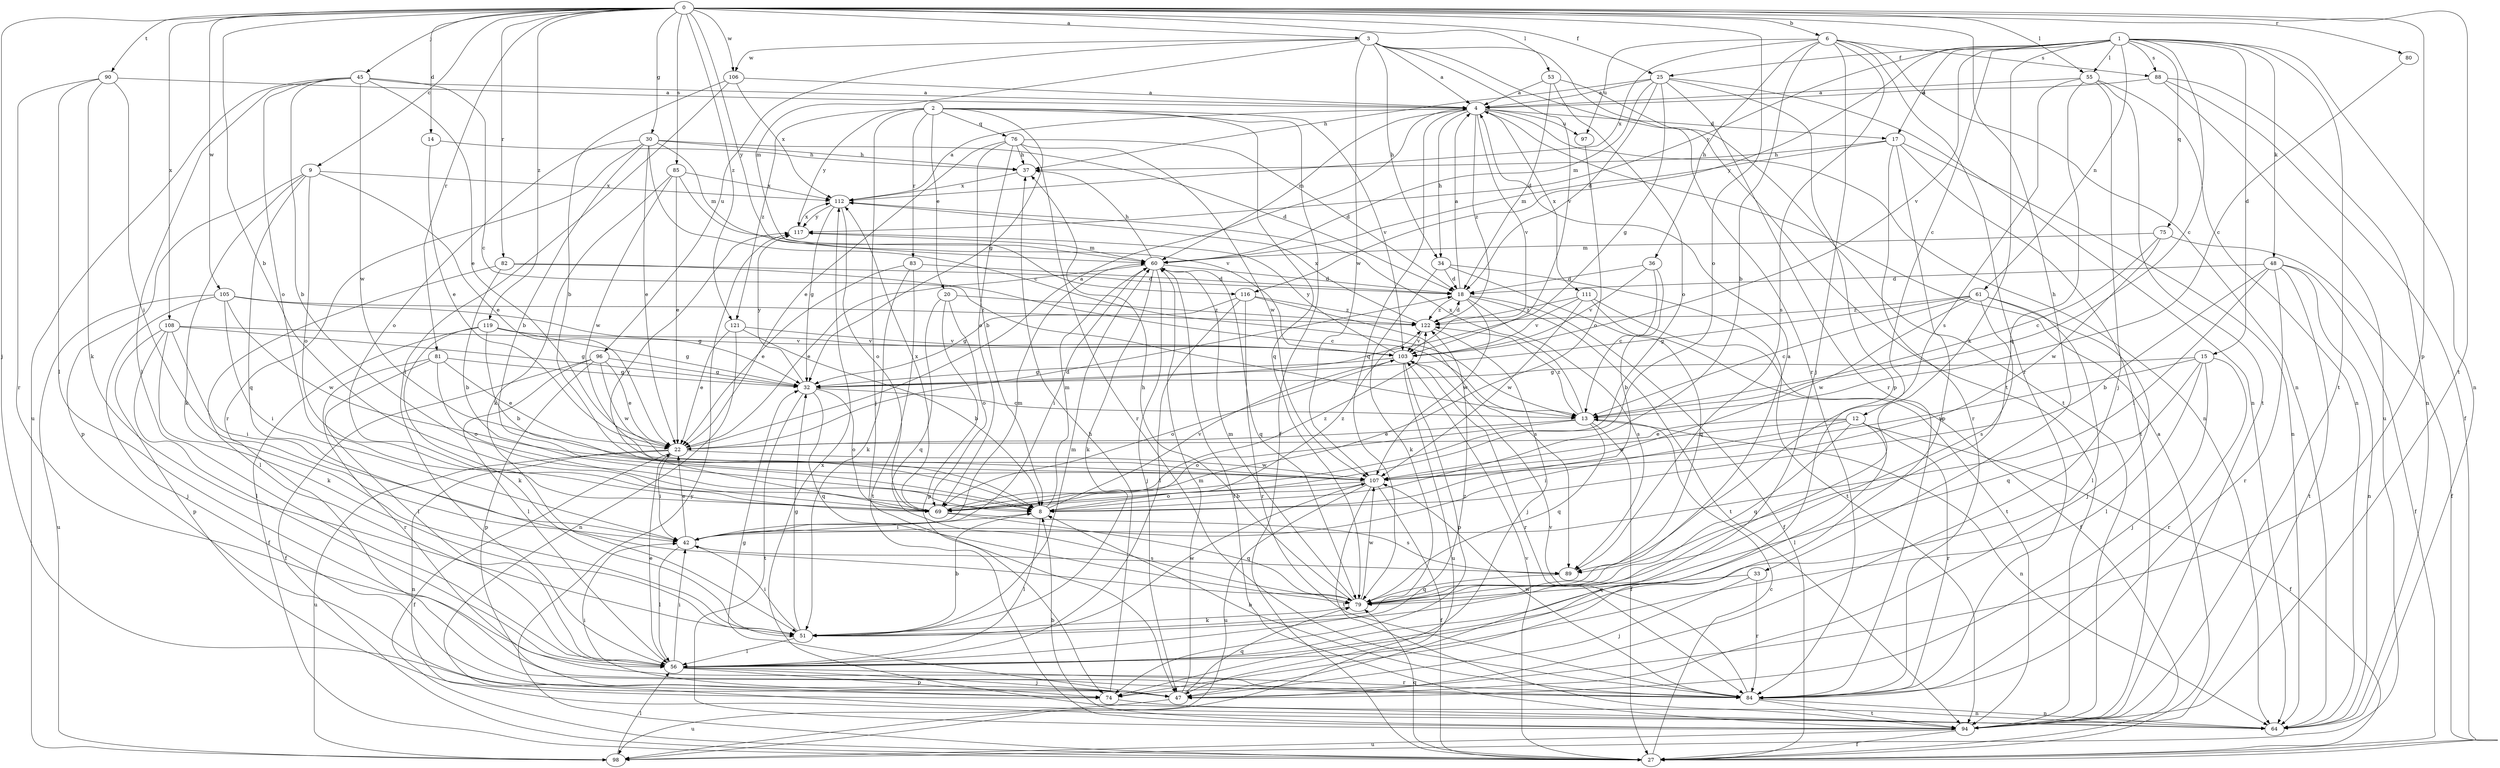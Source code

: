 strict digraph  {
0;
1;
2;
3;
4;
6;
8;
9;
12;
13;
14;
15;
17;
18;
20;
22;
25;
27;
30;
32;
33;
34;
36;
37;
42;
45;
47;
48;
51;
53;
55;
56;
60;
61;
64;
69;
74;
75;
76;
79;
80;
81;
82;
83;
84;
85;
88;
89;
90;
94;
96;
97;
98;
103;
105;
106;
107;
108;
111;
112;
116;
117;
119;
121;
122;
0 -> 3  [label=a];
0 -> 6  [label=b];
0 -> 8  [label=b];
0 -> 9  [label=c];
0 -> 14  [label=d];
0 -> 25  [label=f];
0 -> 30  [label=g];
0 -> 33  [label=h];
0 -> 45  [label=j];
0 -> 47  [label=j];
0 -> 53  [label=l];
0 -> 55  [label=l];
0 -> 69  [label=o];
0 -> 74  [label=p];
0 -> 80  [label=r];
0 -> 81  [label=r];
0 -> 82  [label=r];
0 -> 85  [label=s];
0 -> 90  [label=t];
0 -> 94  [label=t];
0 -> 105  [label=w];
0 -> 106  [label=w];
0 -> 108  [label=x];
0 -> 116  [label=y];
0 -> 119  [label=z];
0 -> 121  [label=z];
1 -> 12  [label=c];
1 -> 13  [label=c];
1 -> 15  [label=d];
1 -> 17  [label=d];
1 -> 25  [label=f];
1 -> 48  [label=k];
1 -> 51  [label=k];
1 -> 55  [label=l];
1 -> 61  [label=n];
1 -> 64  [label=n];
1 -> 75  [label=q];
1 -> 88  [label=s];
1 -> 94  [label=t];
1 -> 103  [label=v];
1 -> 116  [label=y];
1 -> 117  [label=y];
2 -> 20  [label=e];
2 -> 27  [label=f];
2 -> 32  [label=g];
2 -> 47  [label=j];
2 -> 76  [label=q];
2 -> 79  [label=q];
2 -> 83  [label=r];
2 -> 103  [label=v];
2 -> 117  [label=y];
2 -> 121  [label=z];
3 -> 4  [label=a];
3 -> 34  [label=h];
3 -> 60  [label=m];
3 -> 84  [label=r];
3 -> 94  [label=t];
3 -> 96  [label=u];
3 -> 103  [label=v];
3 -> 106  [label=w];
3 -> 107  [label=w];
4 -> 17  [label=d];
4 -> 34  [label=h];
4 -> 60  [label=m];
4 -> 64  [label=n];
4 -> 79  [label=q];
4 -> 97  [label=u];
4 -> 103  [label=v];
4 -> 111  [label=x];
4 -> 122  [label=z];
6 -> 8  [label=b];
6 -> 36  [label=h];
6 -> 47  [label=j];
6 -> 64  [label=n];
6 -> 84  [label=r];
6 -> 88  [label=s];
6 -> 89  [label=s];
6 -> 97  [label=u];
6 -> 112  [label=x];
8 -> 42  [label=i];
8 -> 56  [label=l];
8 -> 60  [label=m];
8 -> 103  [label=v];
8 -> 122  [label=z];
9 -> 22  [label=e];
9 -> 51  [label=k];
9 -> 69  [label=o];
9 -> 74  [label=p];
9 -> 79  [label=q];
9 -> 112  [label=x];
12 -> 22  [label=e];
12 -> 27  [label=f];
12 -> 42  [label=i];
12 -> 56  [label=l];
12 -> 79  [label=q];
12 -> 84  [label=r];
12 -> 107  [label=w];
13 -> 22  [label=e];
13 -> 27  [label=f];
13 -> 64  [label=n];
13 -> 69  [label=o];
13 -> 79  [label=q];
13 -> 112  [label=x];
13 -> 122  [label=z];
14 -> 22  [label=e];
14 -> 37  [label=h];
15 -> 32  [label=g];
15 -> 47  [label=j];
15 -> 56  [label=l];
15 -> 79  [label=q];
15 -> 84  [label=r];
15 -> 107  [label=w];
17 -> 37  [label=h];
17 -> 60  [label=m];
17 -> 64  [label=n];
17 -> 74  [label=p];
17 -> 84  [label=r];
17 -> 94  [label=t];
18 -> 4  [label=a];
18 -> 27  [label=f];
18 -> 89  [label=s];
18 -> 94  [label=t];
18 -> 107  [label=w];
18 -> 122  [label=z];
20 -> 69  [label=o];
20 -> 74  [label=p];
20 -> 79  [label=q];
20 -> 122  [label=z];
22 -> 4  [label=a];
22 -> 18  [label=d];
22 -> 27  [label=f];
22 -> 42  [label=i];
22 -> 64  [label=n];
22 -> 98  [label=u];
22 -> 107  [label=w];
25 -> 4  [label=a];
25 -> 18  [label=d];
25 -> 32  [label=g];
25 -> 37  [label=h];
25 -> 60  [label=m];
25 -> 64  [label=n];
25 -> 74  [label=p];
25 -> 84  [label=r];
27 -> 4  [label=a];
27 -> 13  [label=c];
27 -> 79  [label=q];
27 -> 103  [label=v];
27 -> 117  [label=y];
30 -> 8  [label=b];
30 -> 13  [label=c];
30 -> 18  [label=d];
30 -> 22  [label=e];
30 -> 37  [label=h];
30 -> 60  [label=m];
30 -> 69  [label=o];
30 -> 84  [label=r];
32 -> 13  [label=c];
32 -> 69  [label=o];
32 -> 79  [label=q];
32 -> 94  [label=t];
32 -> 117  [label=y];
33 -> 47  [label=j];
33 -> 79  [label=q];
33 -> 84  [label=r];
34 -> 18  [label=d];
34 -> 51  [label=k];
34 -> 79  [label=q];
34 -> 94  [label=t];
36 -> 8  [label=b];
36 -> 13  [label=c];
36 -> 18  [label=d];
36 -> 103  [label=v];
37 -> 112  [label=x];
42 -> 22  [label=e];
42 -> 56  [label=l];
42 -> 60  [label=m];
42 -> 89  [label=s];
45 -> 4  [label=a];
45 -> 8  [label=b];
45 -> 13  [label=c];
45 -> 22  [label=e];
45 -> 56  [label=l];
45 -> 69  [label=o];
45 -> 98  [label=u];
45 -> 107  [label=w];
47 -> 32  [label=g];
47 -> 42  [label=i];
47 -> 60  [label=m];
47 -> 79  [label=q];
47 -> 98  [label=u];
48 -> 8  [label=b];
48 -> 18  [label=d];
48 -> 27  [label=f];
48 -> 42  [label=i];
48 -> 64  [label=n];
48 -> 84  [label=r];
48 -> 94  [label=t];
51 -> 8  [label=b];
51 -> 32  [label=g];
51 -> 42  [label=i];
51 -> 56  [label=l];
51 -> 60  [label=m];
51 -> 107  [label=w];
53 -> 4  [label=a];
53 -> 18  [label=d];
53 -> 69  [label=o];
53 -> 94  [label=t];
55 -> 4  [label=a];
55 -> 47  [label=j];
55 -> 64  [label=n];
55 -> 79  [label=q];
55 -> 89  [label=s];
55 -> 94  [label=t];
56 -> 22  [label=e];
56 -> 42  [label=i];
56 -> 47  [label=j];
56 -> 74  [label=p];
56 -> 84  [label=r];
56 -> 122  [label=z];
60 -> 18  [label=d];
60 -> 22  [label=e];
60 -> 37  [label=h];
60 -> 42  [label=i];
60 -> 47  [label=j];
60 -> 51  [label=k];
60 -> 79  [label=q];
60 -> 94  [label=t];
61 -> 13  [label=c];
61 -> 32  [label=g];
61 -> 47  [label=j];
61 -> 56  [label=l];
61 -> 89  [label=s];
61 -> 107  [label=w];
61 -> 122  [label=z];
64 -> 112  [label=x];
69 -> 79  [label=q];
69 -> 89  [label=s];
69 -> 112  [label=x];
69 -> 117  [label=y];
69 -> 122  [label=z];
74 -> 37  [label=h];
74 -> 64  [label=n];
75 -> 13  [label=c];
75 -> 27  [label=f];
75 -> 60  [label=m];
75 -> 107  [label=w];
76 -> 8  [label=b];
76 -> 18  [label=d];
76 -> 22  [label=e];
76 -> 37  [label=h];
76 -> 69  [label=o];
76 -> 84  [label=r];
76 -> 107  [label=w];
79 -> 4  [label=a];
79 -> 37  [label=h];
79 -> 51  [label=k];
79 -> 60  [label=m];
79 -> 107  [label=w];
80 -> 13  [label=c];
81 -> 22  [label=e];
81 -> 32  [label=g];
81 -> 56  [label=l];
81 -> 69  [label=o];
81 -> 84  [label=r];
82 -> 8  [label=b];
82 -> 13  [label=c];
82 -> 18  [label=d];
82 -> 56  [label=l];
83 -> 18  [label=d];
83 -> 22  [label=e];
83 -> 51  [label=k];
83 -> 94  [label=t];
84 -> 8  [label=b];
84 -> 64  [label=n];
84 -> 94  [label=t];
84 -> 103  [label=v];
84 -> 107  [label=w];
85 -> 22  [label=e];
85 -> 51  [label=k];
85 -> 103  [label=v];
85 -> 107  [label=w];
85 -> 112  [label=x];
88 -> 4  [label=a];
88 -> 27  [label=f];
88 -> 64  [label=n];
88 -> 98  [label=u];
89 -> 79  [label=q];
90 -> 4  [label=a];
90 -> 42  [label=i];
90 -> 51  [label=k];
90 -> 56  [label=l];
90 -> 84  [label=r];
94 -> 8  [label=b];
94 -> 27  [label=f];
94 -> 98  [label=u];
96 -> 22  [label=e];
96 -> 27  [label=f];
96 -> 32  [label=g];
96 -> 56  [label=l];
96 -> 74  [label=p];
96 -> 107  [label=w];
97 -> 69  [label=o];
98 -> 56  [label=l];
103 -> 32  [label=g];
103 -> 69  [label=o];
103 -> 74  [label=p];
103 -> 84  [label=r];
103 -> 98  [label=u];
103 -> 117  [label=y];
105 -> 32  [label=g];
105 -> 42  [label=i];
105 -> 47  [label=j];
105 -> 98  [label=u];
105 -> 107  [label=w];
105 -> 122  [label=z];
106 -> 4  [label=a];
106 -> 8  [label=b];
106 -> 56  [label=l];
106 -> 112  [label=x];
107 -> 8  [label=b];
107 -> 27  [label=f];
107 -> 69  [label=o];
107 -> 94  [label=t];
107 -> 98  [label=u];
108 -> 32  [label=g];
108 -> 42  [label=i];
108 -> 51  [label=k];
108 -> 56  [label=l];
108 -> 74  [label=p];
108 -> 103  [label=v];
111 -> 27  [label=f];
111 -> 94  [label=t];
111 -> 103  [label=v];
111 -> 107  [label=w];
111 -> 122  [label=z];
112 -> 4  [label=a];
112 -> 32  [label=g];
112 -> 69  [label=o];
112 -> 117  [label=y];
116 -> 32  [label=g];
116 -> 56  [label=l];
116 -> 84  [label=r];
116 -> 89  [label=s];
116 -> 122  [label=z];
117 -> 60  [label=m];
117 -> 112  [label=x];
119 -> 8  [label=b];
119 -> 27  [label=f];
119 -> 32  [label=g];
119 -> 51  [label=k];
119 -> 103  [label=v];
121 -> 8  [label=b];
121 -> 22  [label=e];
121 -> 64  [label=n];
121 -> 103  [label=v];
122 -> 18  [label=d];
122 -> 47  [label=j];
122 -> 103  [label=v];
122 -> 112  [label=x];
}
